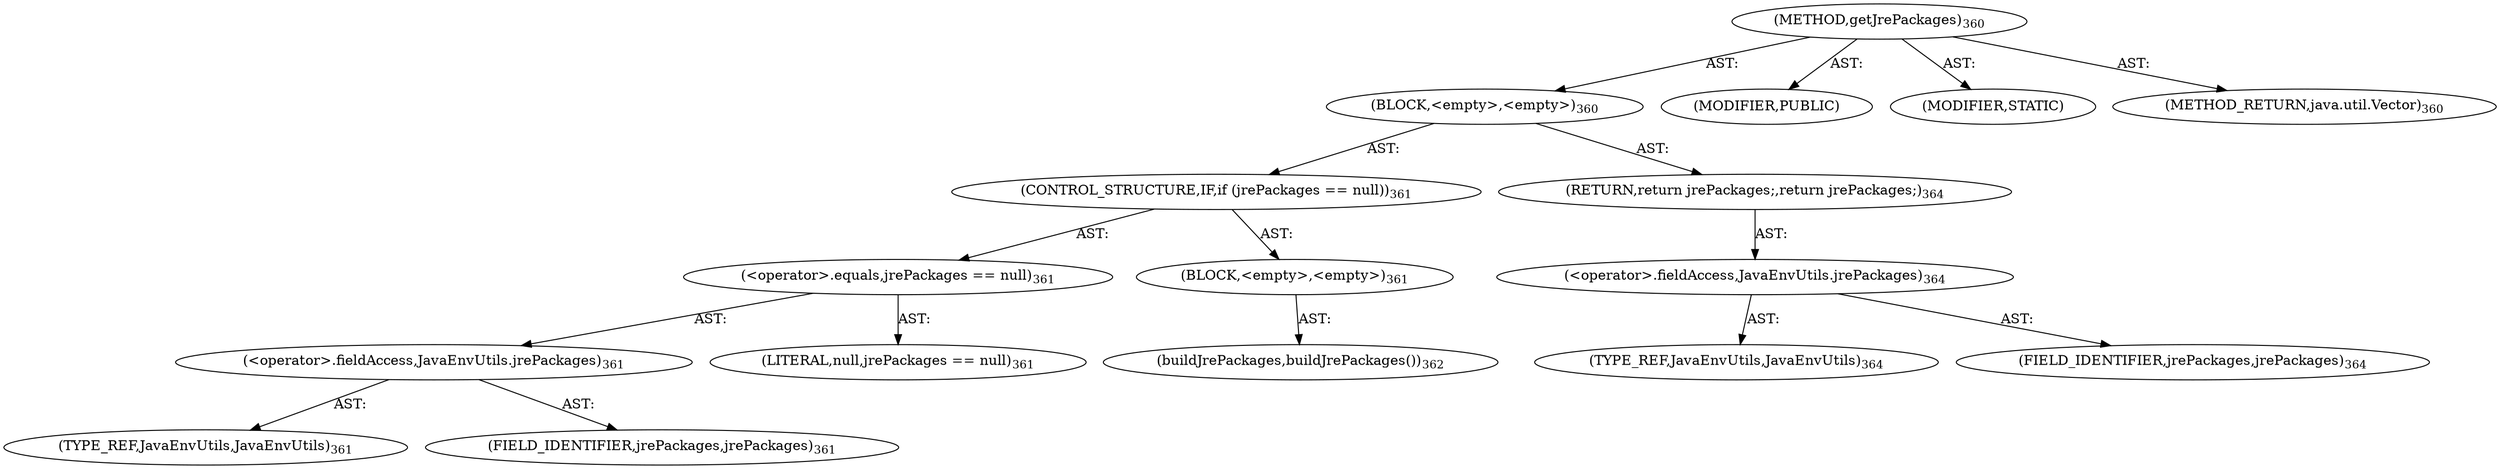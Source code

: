 digraph "getJrePackages" {  
"111669149704" [label = <(METHOD,getJrePackages)<SUB>360</SUB>> ]
"25769803806" [label = <(BLOCK,&lt;empty&gt;,&lt;empty&gt;)<SUB>360</SUB>> ]
"47244640272" [label = <(CONTROL_STRUCTURE,IF,if (jrePackages == null))<SUB>361</SUB>> ]
"30064771195" [label = <(&lt;operator&gt;.equals,jrePackages == null)<SUB>361</SUB>> ]
"30064771196" [label = <(&lt;operator&gt;.fieldAccess,JavaEnvUtils.jrePackages)<SUB>361</SUB>> ]
"180388626469" [label = <(TYPE_REF,JavaEnvUtils,JavaEnvUtils)<SUB>361</SUB>> ]
"55834574885" [label = <(FIELD_IDENTIFIER,jrePackages,jrePackages)<SUB>361</SUB>> ]
"90194313282" [label = <(LITERAL,null,jrePackages == null)<SUB>361</SUB>> ]
"25769803807" [label = <(BLOCK,&lt;empty&gt;,&lt;empty&gt;)<SUB>361</SUB>> ]
"30064771197" [label = <(buildJrePackages,buildJrePackages())<SUB>362</SUB>> ]
"146028888075" [label = <(RETURN,return jrePackages;,return jrePackages;)<SUB>364</SUB>> ]
"30064771198" [label = <(&lt;operator&gt;.fieldAccess,JavaEnvUtils.jrePackages)<SUB>364</SUB>> ]
"180388626470" [label = <(TYPE_REF,JavaEnvUtils,JavaEnvUtils)<SUB>364</SUB>> ]
"55834574886" [label = <(FIELD_IDENTIFIER,jrePackages,jrePackages)<SUB>364</SUB>> ]
"133143986218" [label = <(MODIFIER,PUBLIC)> ]
"133143986219" [label = <(MODIFIER,STATIC)> ]
"128849018888" [label = <(METHOD_RETURN,java.util.Vector)<SUB>360</SUB>> ]
  "111669149704" -> "25769803806"  [ label = "AST: "] 
  "111669149704" -> "133143986218"  [ label = "AST: "] 
  "111669149704" -> "133143986219"  [ label = "AST: "] 
  "111669149704" -> "128849018888"  [ label = "AST: "] 
  "25769803806" -> "47244640272"  [ label = "AST: "] 
  "25769803806" -> "146028888075"  [ label = "AST: "] 
  "47244640272" -> "30064771195"  [ label = "AST: "] 
  "47244640272" -> "25769803807"  [ label = "AST: "] 
  "30064771195" -> "30064771196"  [ label = "AST: "] 
  "30064771195" -> "90194313282"  [ label = "AST: "] 
  "30064771196" -> "180388626469"  [ label = "AST: "] 
  "30064771196" -> "55834574885"  [ label = "AST: "] 
  "25769803807" -> "30064771197"  [ label = "AST: "] 
  "146028888075" -> "30064771198"  [ label = "AST: "] 
  "30064771198" -> "180388626470"  [ label = "AST: "] 
  "30064771198" -> "55834574886"  [ label = "AST: "] 
}
